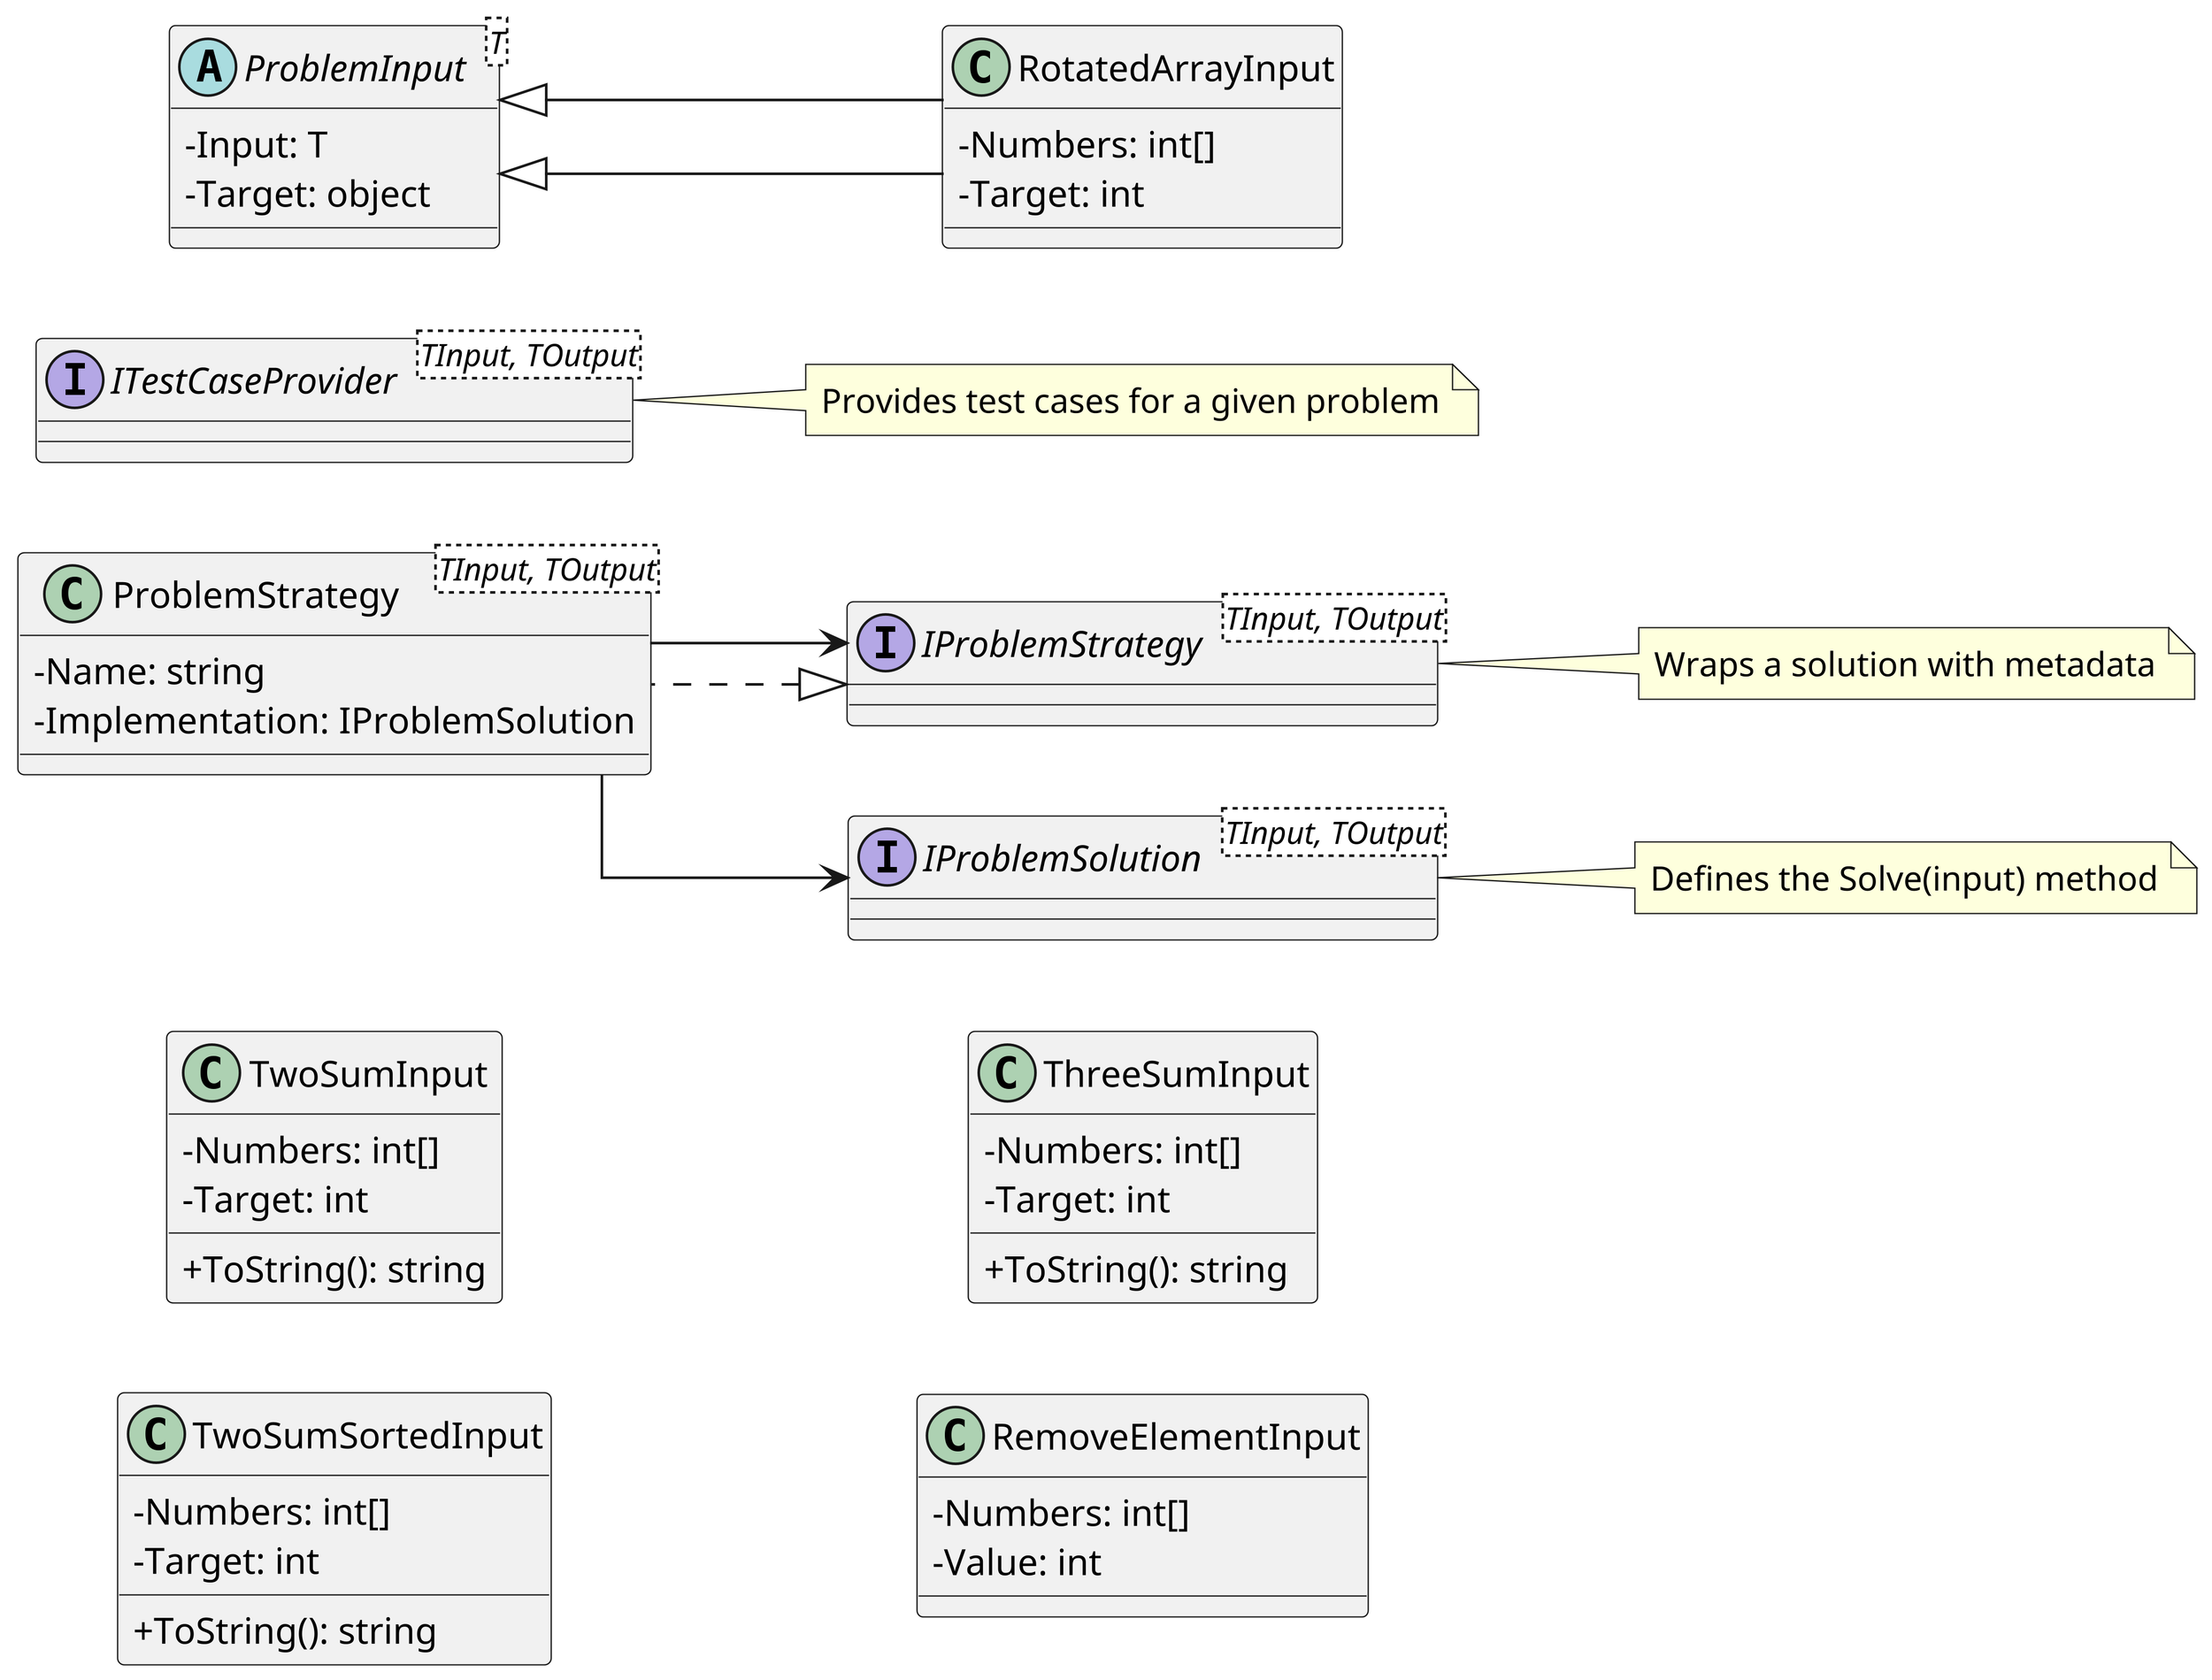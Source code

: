 @startuml class-core
skinparam classAttributeIconSize 0
skinparam shadowing false
skinparam linetype ortho
skinparam dpi 300
left to right direction
scale 1.5

' === Interfaces ===
interface IProblemSolution<TInput, TOutput>
note right of IProblemSolution
Defines the Solve(input) method
end note

interface IProblemStrategy<TInput, TOutput>
note right of IProblemStrategy
Wraps a solution with metadata
end note

interface ITestCaseProvider<TInput, TOutput>
note right of ITestCaseProvider
Provides test cases for a given problem
end note

' === Strategy Wrapper ===
class ProblemStrategy<TInput, TOutput> implements IProblemStrategy {
    - Name: string
    - Implementation: IProblemSolution
}

ProblemStrategy --> IProblemSolution
ProblemStrategy --> IProblemStrategy

' === Core Models ===
abstract class ProblemInput<T> {
    - Input: T
    - Target: object
}

class TwoSumInput {
    - Numbers: int[]
    - Target: int
    + ToString(): string
}

class TwoSumSortedInput {
    - Numbers: int[]
    - Target: int
    + ToString(): string
}

class ThreeSumInput {
    - Numbers: int[]
    - Target: int
    + ToString(): string
}

class RotatedArrayInput extends ProblemInput<int[]> {
    - Numbers: int[]
    - Target: int
}

class RemoveElementInput {
    - Numbers: int[]
    - Value: int
}

ProblemInput <|-- RotatedArrayInput

@enduml